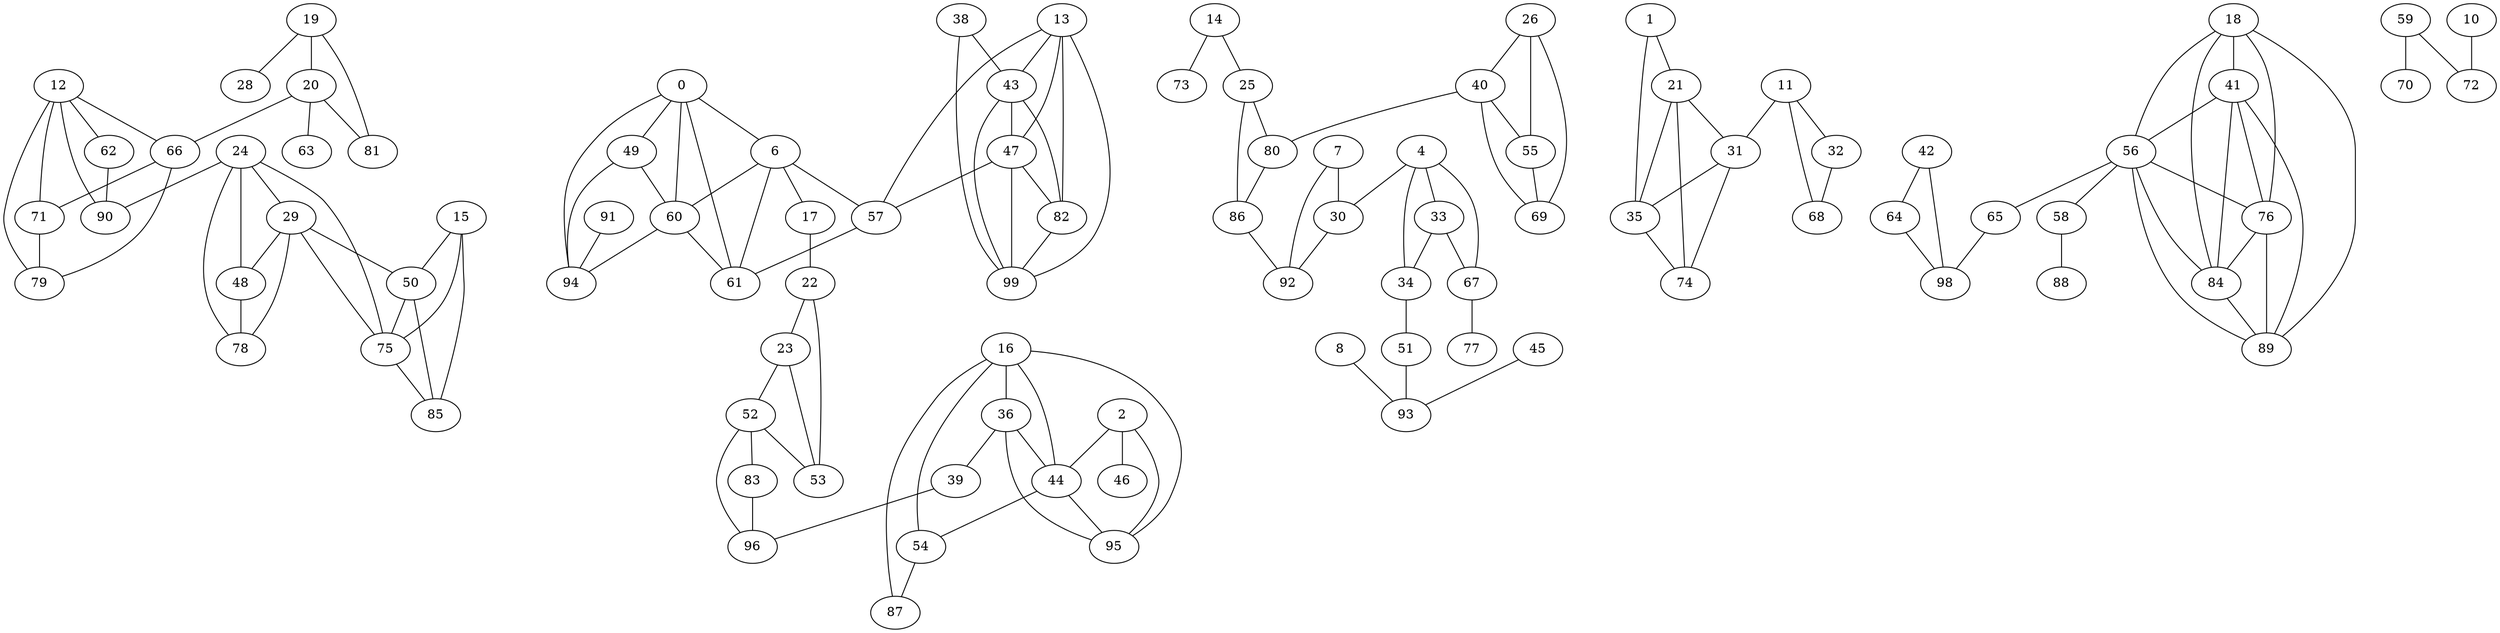 graph {
    20 -- 66;
    2 -- 95;
    86 -- 92;
    36 -- 39;
    43 -- 82;
    45 -- 93;
    24 -- 90;
    17 -- 22;
    4 -- 34;
    23 -- 52;
    44 -- 54;
    19 -- 20;
    21 -- 31;
    6 -- 17;
    0 -- 94;
    14 -- 25;
    47 -- 57;
    56 -- 65;
    13 -- 57;
    4 -- 30;
    60 -- 61;
    40 -- 80;
    24 -- 75;
    13 -- 43;
    19 -- 28;
    50 -- 85;
    33 -- 67;
    16 -- 36;
    6 -- 57;
    11 -- 31;
    56 -- 58;
    91 -- 94;
    16 -- 87;
    16 -- 95;
    43 -- 47;
    75 -- 85;
    29 -- 50;
    12 -- 90;
    11 -- 68;
    60 -- 94;
    12 -- 62;
    39 -- 96;
    8 -- 93;
    20 -- 63;
    23 -- 53;
    65 -- 98;
    59 -- 70;
    12 -- 71;
    2 -- 44;
    34 -- 51;
    15 -- 75;
    10 -- 72;
    4 -- 67;
    64 -- 98;
    15 -- 50;
    52 -- 96;
    22 -- 23;
    52 -- 53;
    16 -- 44;
    26 -- 40;
    0 -- 61;
    54 -- 87;
    6 -- 60;
    38 -- 99;
    56 -- 84;
    56 -- 89;
    58 -- 88;
    26 -- 55;
    56 -- 76;
    36 -- 44;
    29 -- 75;
    47 -- 82;
    2 -- 46;
    0 -- 6;
    24 -- 48;
    42 -- 64;
    26 -- 69;
    31 -- 74;
    35 -- 74;
    82 -- 99;
    19 -- 81;
    31 -- 35;
    67 -- 77;
    66 -- 71;
    41 -- 76;
    29 -- 48;
    13 -- 99;
    47 -- 99;
    4 -- 33;
    0 -- 49;
    21 -- 74;
    14 -- 73;
    33 -- 34;
    22 -- 53;
    24 -- 29;
    12 -- 79;
    29 -- 78;
    7 -- 92;
    32 -- 68;
    41 -- 89;
    57 -- 61;
    15 -- 85;
    52 -- 83;
    30 -- 92;
    18 -- 56;
    42 -- 98;
    1 -- 35;
    49 -- 94;
    41 -- 84;
    38 -- 43;
    12 -- 66;
    48 -- 78;
    41 -- 56;
    1 -- 21;
    36 -- 95;
    13 -- 47;
    71 -- 79;
    21 -- 35;
    40 -- 69;
    49 -- 60;
    25 -- 80;
    7 -- 30;
    6 -- 61;
    40 -- 55;
    51 -- 93;
    59 -- 72;
    18 -- 41;
    11 -- 32;
    83 -- 96;
    44 -- 95;
    43 -- 99;
    76 -- 84;
    13 -- 82;
    18 -- 84;
    18 -- 76;
    25 -- 86;
    20 -- 81;
    18 -- 89;
    24 -- 78;
    16 -- 54;
    66 -- 79;
    0 -- 60;
    76 -- 89;
    80 -- 86;
    50 -- 75;
    84 -- 89;
    62 -- 90;
    55 -- 69;
}
